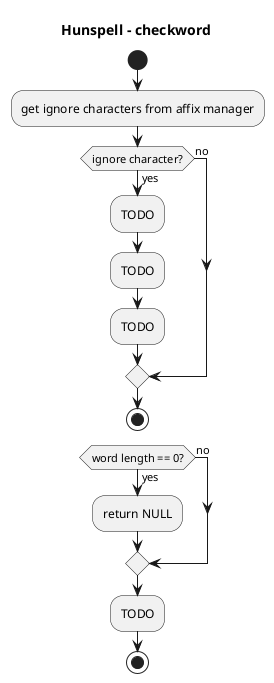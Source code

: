 @startuml

title Hunspell - checkword

start

:get ignore characters from affix manager;
if (ignore character?) then (yes)
	:TODO;
	:TODO;
	:TODO;
else (no)
endif

stop

if (word length == 0?) then (yes)
	:return NULL;
else (no)
endif

:TODO;

stop
@enduml
